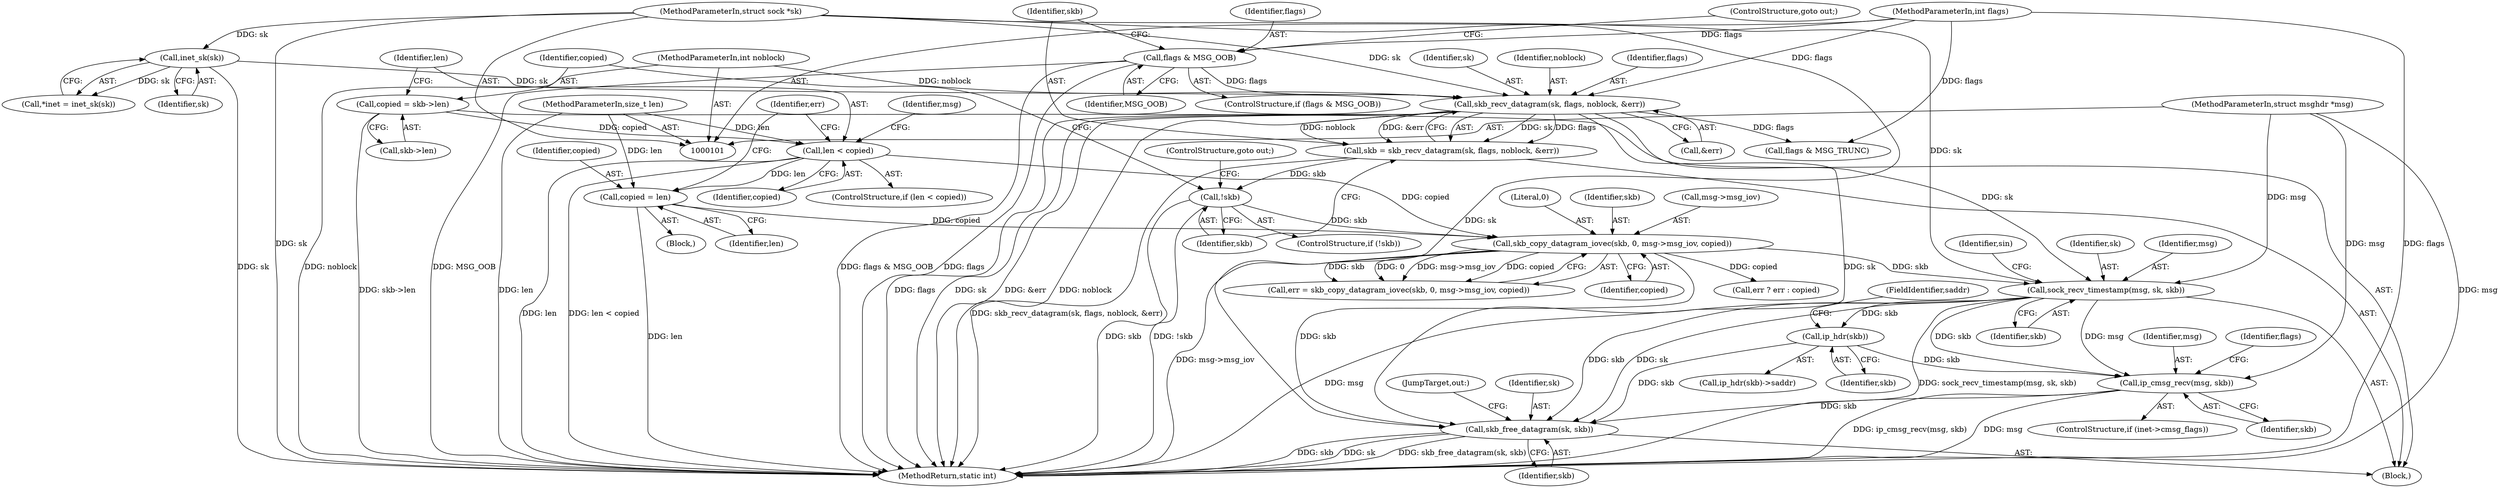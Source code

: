 digraph "0_linux_bceaa90240b6019ed73b49965eac7d167610be69_5@API" {
"1000240" [label="(Call,skb_free_datagram(sk, skb))"];
"1000180" [label="(Call,sock_recv_timestamp(msg, sk, skb))"];
"1000104" [label="(MethodParameterIn,struct msghdr *msg)"];
"1000140" [label="(Call,skb_recv_datagram(sk, flags, noblock, &err))"];
"1000113" [label="(Call,inet_sk(sk))"];
"1000103" [label="(MethodParameterIn,struct sock *sk)"];
"1000134" [label="(Call,flags & MSG_OOB)"];
"1000107" [label="(MethodParameterIn,int flags)"];
"1000106" [label="(MethodParameterIn,int noblock)"];
"1000170" [label="(Call,skb_copy_datagram_iovec(skb, 0, msg->msg_iov, copied))"];
"1000147" [label="(Call,!skb)"];
"1000138" [label="(Call,skb = skb_recv_datagram(sk, flags, noblock, &err))"];
"1000165" [label="(Call,copied = len)"];
"1000156" [label="(Call,len < copied)"];
"1000105" [label="(MethodParameterIn,size_t len)"];
"1000150" [label="(Call,copied = skb->len)"];
"1000199" [label="(Call,ip_hdr(skb))"];
"1000227" [label="(Call,ip_cmsg_recv(msg, skb))"];
"1000105" [label="(MethodParameterIn,size_t len)"];
"1000104" [label="(MethodParameterIn,struct msghdr *msg)"];
"1000171" [label="(Identifier,skb)"];
"1000143" [label="(Identifier,noblock)"];
"1000157" [label="(Identifier,len)"];
"1000136" [label="(Identifier,MSG_OOB)"];
"1000198" [label="(Call,ip_hdr(skb)->saddr)"];
"1000200" [label="(Identifier,skb)"];
"1000150" [label="(Call,copied = skb->len)"];
"1000169" [label="(Identifier,err)"];
"1000152" [label="(Call,skb->len)"];
"1000227" [label="(Call,ip_cmsg_recv(msg, skb))"];
"1000170" [label="(Call,skb_copy_datagram_iovec(skb, 0, msg->msg_iov, copied))"];
"1000182" [label="(Identifier,sk)"];
"1000134" [label="(Call,flags & MSG_OOB)"];
"1000133" [label="(ControlStructure,if (flags & MSG_OOB))"];
"1000156" [label="(Call,len < copied)"];
"1000166" [label="(Identifier,copied)"];
"1000180" [label="(Call,sock_recv_timestamp(msg, sk, skb))"];
"1000201" [label="(FieldIdentifier,saddr)"];
"1000142" [label="(Identifier,flags)"];
"1000228" [label="(Identifier,msg)"];
"1000249" [label="(MethodReturn,static int)"];
"1000144" [label="(Call,&err)"];
"1000165" [label="(Call,copied = len)"];
"1000231" [label="(Call,flags & MSG_TRUNC)"];
"1000141" [label="(Identifier,sk)"];
"1000135" [label="(Identifier,flags)"];
"1000148" [label="(Identifier,skb)"];
"1000183" [label="(Identifier,skb)"];
"1000173" [label="(Call,msg->msg_iov)"];
"1000111" [label="(Call,*inet = inet_sk(sk))"];
"1000137" [label="(ControlStructure,goto out;)"];
"1000159" [label="(Block,)"];
"1000245" [label="(Call,err ? err : copied)"];
"1000167" [label="(Identifier,len)"];
"1000155" [label="(ControlStructure,if (len < copied))"];
"1000181" [label="(Identifier,msg)"];
"1000162" [label="(Identifier,msg)"];
"1000176" [label="(Identifier,copied)"];
"1000223" [label="(ControlStructure,if (inet->cmsg_flags))"];
"1000232" [label="(Identifier,flags)"];
"1000140" [label="(Call,skb_recv_datagram(sk, flags, noblock, &err))"];
"1000168" [label="(Call,err = skb_copy_datagram_iovec(skb, 0, msg->msg_iov, copied))"];
"1000158" [label="(Identifier,copied)"];
"1000243" [label="(JumpTarget,out:)"];
"1000185" [label="(Identifier,sin)"];
"1000242" [label="(Identifier,skb)"];
"1000138" [label="(Call,skb = skb_recv_datagram(sk, flags, noblock, &err))"];
"1000103" [label="(MethodParameterIn,struct sock *sk)"];
"1000146" [label="(ControlStructure,if (!skb))"];
"1000114" [label="(Identifier,sk)"];
"1000241" [label="(Identifier,sk)"];
"1000149" [label="(ControlStructure,goto out;)"];
"1000199" [label="(Call,ip_hdr(skb))"];
"1000109" [label="(Block,)"];
"1000107" [label="(MethodParameterIn,int flags)"];
"1000151" [label="(Identifier,copied)"];
"1000229" [label="(Identifier,skb)"];
"1000139" [label="(Identifier,skb)"];
"1000147" [label="(Call,!skb)"];
"1000113" [label="(Call,inet_sk(sk))"];
"1000106" [label="(MethodParameterIn,int noblock)"];
"1000172" [label="(Literal,0)"];
"1000240" [label="(Call,skb_free_datagram(sk, skb))"];
"1000240" -> "1000109"  [label="AST: "];
"1000240" -> "1000242"  [label="CFG: "];
"1000241" -> "1000240"  [label="AST: "];
"1000242" -> "1000240"  [label="AST: "];
"1000243" -> "1000240"  [label="CFG: "];
"1000240" -> "1000249"  [label="DDG: skb_free_datagram(sk, skb)"];
"1000240" -> "1000249"  [label="DDG: skb"];
"1000240" -> "1000249"  [label="DDG: sk"];
"1000180" -> "1000240"  [label="DDG: sk"];
"1000180" -> "1000240"  [label="DDG: skb"];
"1000140" -> "1000240"  [label="DDG: sk"];
"1000103" -> "1000240"  [label="DDG: sk"];
"1000199" -> "1000240"  [label="DDG: skb"];
"1000227" -> "1000240"  [label="DDG: skb"];
"1000170" -> "1000240"  [label="DDG: skb"];
"1000180" -> "1000109"  [label="AST: "];
"1000180" -> "1000183"  [label="CFG: "];
"1000181" -> "1000180"  [label="AST: "];
"1000182" -> "1000180"  [label="AST: "];
"1000183" -> "1000180"  [label="AST: "];
"1000185" -> "1000180"  [label="CFG: "];
"1000180" -> "1000249"  [label="DDG: msg"];
"1000180" -> "1000249"  [label="DDG: sock_recv_timestamp(msg, sk, skb)"];
"1000104" -> "1000180"  [label="DDG: msg"];
"1000140" -> "1000180"  [label="DDG: sk"];
"1000103" -> "1000180"  [label="DDG: sk"];
"1000170" -> "1000180"  [label="DDG: skb"];
"1000180" -> "1000199"  [label="DDG: skb"];
"1000180" -> "1000227"  [label="DDG: msg"];
"1000180" -> "1000227"  [label="DDG: skb"];
"1000104" -> "1000101"  [label="AST: "];
"1000104" -> "1000249"  [label="DDG: msg"];
"1000104" -> "1000227"  [label="DDG: msg"];
"1000140" -> "1000138"  [label="AST: "];
"1000140" -> "1000144"  [label="CFG: "];
"1000141" -> "1000140"  [label="AST: "];
"1000142" -> "1000140"  [label="AST: "];
"1000143" -> "1000140"  [label="AST: "];
"1000144" -> "1000140"  [label="AST: "];
"1000138" -> "1000140"  [label="CFG: "];
"1000140" -> "1000249"  [label="DDG: flags"];
"1000140" -> "1000249"  [label="DDG: sk"];
"1000140" -> "1000249"  [label="DDG: &err"];
"1000140" -> "1000249"  [label="DDG: noblock"];
"1000140" -> "1000138"  [label="DDG: sk"];
"1000140" -> "1000138"  [label="DDG: flags"];
"1000140" -> "1000138"  [label="DDG: noblock"];
"1000140" -> "1000138"  [label="DDG: &err"];
"1000113" -> "1000140"  [label="DDG: sk"];
"1000103" -> "1000140"  [label="DDG: sk"];
"1000134" -> "1000140"  [label="DDG: flags"];
"1000107" -> "1000140"  [label="DDG: flags"];
"1000106" -> "1000140"  [label="DDG: noblock"];
"1000140" -> "1000231"  [label="DDG: flags"];
"1000113" -> "1000111"  [label="AST: "];
"1000113" -> "1000114"  [label="CFG: "];
"1000114" -> "1000113"  [label="AST: "];
"1000111" -> "1000113"  [label="CFG: "];
"1000113" -> "1000249"  [label="DDG: sk"];
"1000113" -> "1000111"  [label="DDG: sk"];
"1000103" -> "1000113"  [label="DDG: sk"];
"1000103" -> "1000101"  [label="AST: "];
"1000103" -> "1000249"  [label="DDG: sk"];
"1000134" -> "1000133"  [label="AST: "];
"1000134" -> "1000136"  [label="CFG: "];
"1000135" -> "1000134"  [label="AST: "];
"1000136" -> "1000134"  [label="AST: "];
"1000137" -> "1000134"  [label="CFG: "];
"1000139" -> "1000134"  [label="CFG: "];
"1000134" -> "1000249"  [label="DDG: flags & MSG_OOB"];
"1000134" -> "1000249"  [label="DDG: flags"];
"1000134" -> "1000249"  [label="DDG: MSG_OOB"];
"1000107" -> "1000134"  [label="DDG: flags"];
"1000107" -> "1000101"  [label="AST: "];
"1000107" -> "1000249"  [label="DDG: flags"];
"1000107" -> "1000231"  [label="DDG: flags"];
"1000106" -> "1000101"  [label="AST: "];
"1000106" -> "1000249"  [label="DDG: noblock"];
"1000170" -> "1000168"  [label="AST: "];
"1000170" -> "1000176"  [label="CFG: "];
"1000171" -> "1000170"  [label="AST: "];
"1000172" -> "1000170"  [label="AST: "];
"1000173" -> "1000170"  [label="AST: "];
"1000176" -> "1000170"  [label="AST: "];
"1000168" -> "1000170"  [label="CFG: "];
"1000170" -> "1000249"  [label="DDG: msg->msg_iov"];
"1000170" -> "1000168"  [label="DDG: skb"];
"1000170" -> "1000168"  [label="DDG: 0"];
"1000170" -> "1000168"  [label="DDG: msg->msg_iov"];
"1000170" -> "1000168"  [label="DDG: copied"];
"1000147" -> "1000170"  [label="DDG: skb"];
"1000165" -> "1000170"  [label="DDG: copied"];
"1000156" -> "1000170"  [label="DDG: copied"];
"1000170" -> "1000245"  [label="DDG: copied"];
"1000147" -> "1000146"  [label="AST: "];
"1000147" -> "1000148"  [label="CFG: "];
"1000148" -> "1000147"  [label="AST: "];
"1000149" -> "1000147"  [label="CFG: "];
"1000151" -> "1000147"  [label="CFG: "];
"1000147" -> "1000249"  [label="DDG: skb"];
"1000147" -> "1000249"  [label="DDG: !skb"];
"1000138" -> "1000147"  [label="DDG: skb"];
"1000138" -> "1000109"  [label="AST: "];
"1000139" -> "1000138"  [label="AST: "];
"1000148" -> "1000138"  [label="CFG: "];
"1000138" -> "1000249"  [label="DDG: skb_recv_datagram(sk, flags, noblock, &err)"];
"1000165" -> "1000159"  [label="AST: "];
"1000165" -> "1000167"  [label="CFG: "];
"1000166" -> "1000165"  [label="AST: "];
"1000167" -> "1000165"  [label="AST: "];
"1000169" -> "1000165"  [label="CFG: "];
"1000165" -> "1000249"  [label="DDG: len"];
"1000156" -> "1000165"  [label="DDG: len"];
"1000105" -> "1000165"  [label="DDG: len"];
"1000156" -> "1000155"  [label="AST: "];
"1000156" -> "1000158"  [label="CFG: "];
"1000157" -> "1000156"  [label="AST: "];
"1000158" -> "1000156"  [label="AST: "];
"1000162" -> "1000156"  [label="CFG: "];
"1000169" -> "1000156"  [label="CFG: "];
"1000156" -> "1000249"  [label="DDG: len"];
"1000156" -> "1000249"  [label="DDG: len < copied"];
"1000105" -> "1000156"  [label="DDG: len"];
"1000150" -> "1000156"  [label="DDG: copied"];
"1000105" -> "1000101"  [label="AST: "];
"1000105" -> "1000249"  [label="DDG: len"];
"1000150" -> "1000109"  [label="AST: "];
"1000150" -> "1000152"  [label="CFG: "];
"1000151" -> "1000150"  [label="AST: "];
"1000152" -> "1000150"  [label="AST: "];
"1000157" -> "1000150"  [label="CFG: "];
"1000150" -> "1000249"  [label="DDG: skb->len"];
"1000199" -> "1000198"  [label="AST: "];
"1000199" -> "1000200"  [label="CFG: "];
"1000200" -> "1000199"  [label="AST: "];
"1000201" -> "1000199"  [label="CFG: "];
"1000199" -> "1000227"  [label="DDG: skb"];
"1000227" -> "1000223"  [label="AST: "];
"1000227" -> "1000229"  [label="CFG: "];
"1000228" -> "1000227"  [label="AST: "];
"1000229" -> "1000227"  [label="AST: "];
"1000232" -> "1000227"  [label="CFG: "];
"1000227" -> "1000249"  [label="DDG: ip_cmsg_recv(msg, skb)"];
"1000227" -> "1000249"  [label="DDG: msg"];
}
